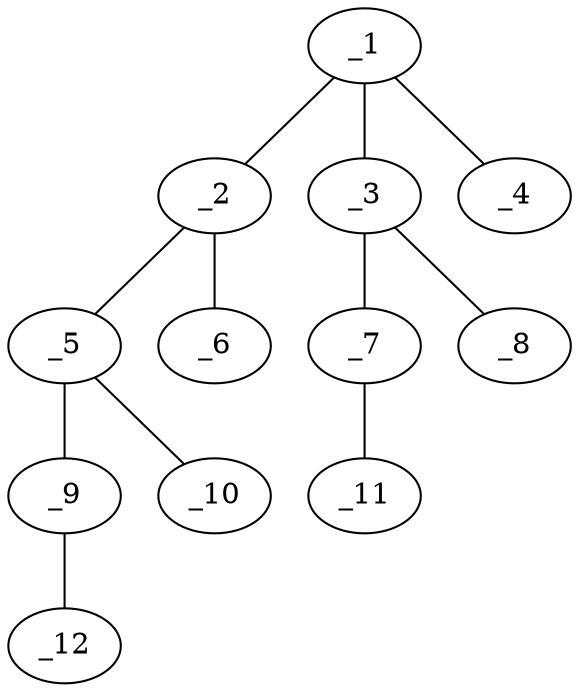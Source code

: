 graph molid57884 {
	_1	 [charge=0,
		chem=1,
		symbol="C  ",
		x="4.5981",
		y="-0.25"];
	_2	 [charge=0,
		chem=1,
		symbol="C  ",
		x="5.4641",
		y="0.25"];
	_1 -- _2	 [valence=1];
	_3	 [charge=0,
		chem=1,
		symbol="C  ",
		x="3.7321",
		y="0.25"];
	_1 -- _3	 [valence=1];
	_4	 [charge=0,
		chem=2,
		symbol="O  ",
		x="4.5981",
		y="-1.25"];
	_1 -- _4	 [valence=1];
	_5	 [charge=0,
		chem=1,
		symbol="C  ",
		x="6.3301",
		y="-0.25"];
	_2 -- _5	 [valence=1];
	_6	 [charge=0,
		chem=2,
		symbol="O  ",
		x="5.4641",
		y="1.25"];
	_2 -- _6	 [valence=1];
	_7	 [charge=0,
		chem=4,
		symbol="N  ",
		x="2.866",
		y="-0.25"];
	_3 -- _7	 [valence=1];
	_8	 [charge=0,
		chem=2,
		symbol="O  ",
		x="3.7321",
		y="1.25"];
	_3 -- _8	 [valence=2];
	_9	 [charge=0,
		chem=4,
		symbol="N  ",
		x="7.1962",
		y="0.25"];
	_5 -- _9	 [valence=1];
	_10	 [charge=0,
		chem=2,
		symbol="O  ",
		x="6.3301",
		y="-1.25"];
	_5 -- _10	 [valence=2];
	_11	 [charge=0,
		chem=4,
		symbol="N  ",
		x=2,
		y="0.25"];
	_7 -- _11	 [valence=1];
	_12	 [charge=0,
		chem=4,
		symbol="N  ",
		x="8.0622",
		y="-0.25"];
	_9 -- _12	 [valence=1];
}
